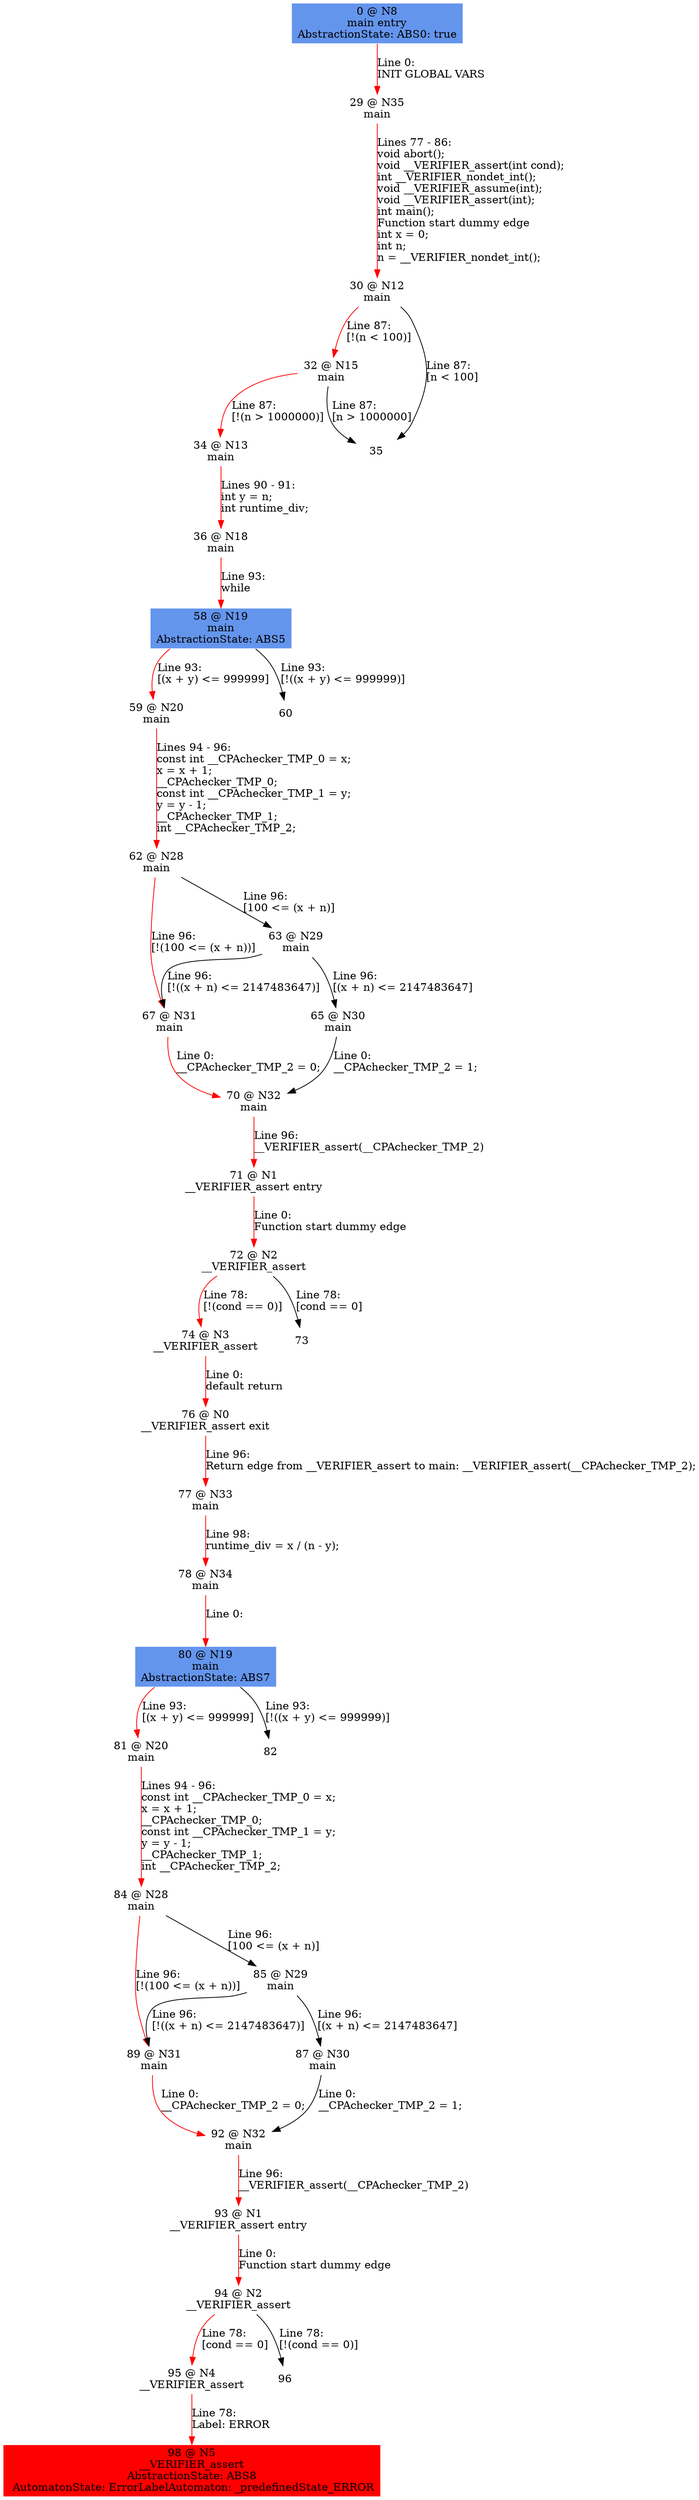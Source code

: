digraph ARG {
node [style="filled" shape="box" color="white"]
0 [fillcolor="cornflowerblue" label="0 @ N8\nmain entry\nAbstractionState: ABS0: true\n" id="0"]
29 [label="29 @ N35\nmain\n" id="29"]
30 [label="30 @ N12\nmain\n" id="30"]
32 [label="32 @ N15\nmain\n" id="32"]
34 [label="34 @ N13\nmain\n" id="34"]
36 [label="36 @ N18\nmain\n" id="36"]
58 [fillcolor="cornflowerblue" label="58 @ N19\nmain\nAbstractionState: ABS5\n" id="58"]
59 [label="59 @ N20\nmain\n" id="59"]
62 [label="62 @ N28\nmain\n" id="62"]
67 [label="67 @ N31\nmain\n" id="67"]
70 [label="70 @ N32\nmain\n" id="70"]
71 [label="71 @ N1\n__VERIFIER_assert entry\n" id="71"]
72 [label="72 @ N2\n__VERIFIER_assert\n" id="72"]
74 [label="74 @ N3\n__VERIFIER_assert\n" id="74"]
76 [label="76 @ N0\n__VERIFIER_assert exit\n" id="76"]
77 [label="77 @ N33\nmain\n" id="77"]
78 [label="78 @ N34\nmain\n" id="78"]
80 [fillcolor="cornflowerblue" label="80 @ N19\nmain\nAbstractionState: ABS7\n" id="80"]
81 [label="81 @ N20\nmain\n" id="81"]
84 [label="84 @ N28\nmain\n" id="84"]
89 [label="89 @ N31\nmain\n" id="89"]
92 [label="92 @ N32\nmain\n" id="92"]
93 [label="93 @ N1\n__VERIFIER_assert entry\n" id="93"]
94 [label="94 @ N2\n__VERIFIER_assert\n" id="94"]
95 [label="95 @ N4\n__VERIFIER_assert\n" id="95"]
98 [fillcolor="red" label="98 @ N5\n__VERIFIER_assert\nAbstractionState: ABS8\n AutomatonState: ErrorLabelAutomaton: _predefinedState_ERROR\n" id="98"]
85 [label="85 @ N29\nmain\n" id="85"]
87 [label="87 @ N30\nmain\n" id="87"]
63 [label="63 @ N29\nmain\n" id="63"]
65 [label="65 @ N30\nmain\n" id="65"]
0 -> 29 [color="red" label="Line 0: \lINIT GLOBAL VARS\l" id="0 -> 29"]
29 -> 30 [color="red" label="Lines 77 - 86: \lvoid abort();\lvoid __VERIFIER_assert(int cond);\lint __VERIFIER_nondet_int();\lvoid __VERIFIER_assume(int);\lvoid __VERIFIER_assert(int);\lint main();\lFunction start dummy edge\lint x = 0;\lint n;\ln = __VERIFIER_nondet_int();\l" id="29 -> 30"]
30 -> 32 [color="red" label="Line 87: \l[!(n < 100)]\l" id="30 -> 32"]
30 -> 35 [label="Line 87: \l[n < 100]\l" id="30 -> 35"]
32 -> 34 [color="red" label="Line 87: \l[!(n > 1000000)]\l" id="32 -> 34"]
32 -> 35 [label="Line 87: \l[n > 1000000]\l" id="32 -> 35"]
34 -> 36 [color="red" label="Lines 90 - 91: \lint y = n;\lint runtime_div;\l" id="34 -> 36"]
36 -> 58 [color="red" label="Line 93: \lwhile\l" id="36 -> 58"]
58 -> 59 [color="red" label="Line 93: \l[(x + y) <= 999999]\l" id="58 -> 59"]
58 -> 60 [label="Line 93: \l[!((x + y) <= 999999)]\l" id="58 -> 60"]
59 -> 62 [color="red" label="Lines 94 - 96: \lconst int __CPAchecker_TMP_0 = x;\lx = x + 1;\l__CPAchecker_TMP_0;\lconst int __CPAchecker_TMP_1 = y;\ly = y - 1;\l__CPAchecker_TMP_1;\lint __CPAchecker_TMP_2;\l" id="59 -> 62"]
62 -> 63 [label="Line 96: \l[100 <= (x + n)]\l" id="62 -> 63"]
62 -> 67 [color="red" label="Line 96: \l[!(100 <= (x + n))]\l" id="62 -> 67"]
67 -> 70 [color="red" label="Line 0: \l__CPAchecker_TMP_2 = 0;\l" id="67 -> 70"]
70 -> 71 [color="red" label="Line 96: \l__VERIFIER_assert(__CPAchecker_TMP_2)\l" id="70 -> 71"]
71 -> 72 [color="red" label="Line 0: \lFunction start dummy edge\l" id="71 -> 72"]
72 -> 73 [label="Line 78: \l[cond == 0]\l" id="72 -> 73"]
72 -> 74 [color="red" label="Line 78: \l[!(cond == 0)]\l" id="72 -> 74"]
74 -> 76 [color="red" label="Line 0: \ldefault return\l" id="74 -> 76"]
76 -> 77 [color="red" label="Line 96: \lReturn edge from __VERIFIER_assert to main: __VERIFIER_assert(__CPAchecker_TMP_2);\l" id="76 -> 77"]
77 -> 78 [color="red" label="Line 98: \lruntime_div = x / (n - y);\l" id="77 -> 78"]
78 -> 80 [color="red" label="Line 0: \l\l" id="78 -> 80"]
80 -> 81 [color="red" label="Line 93: \l[(x + y) <= 999999]\l" id="80 -> 81"]
80 -> 82 [label="Line 93: \l[!((x + y) <= 999999)]\l" id="80 -> 82"]
81 -> 84 [color="red" label="Lines 94 - 96: \lconst int __CPAchecker_TMP_0 = x;\lx = x + 1;\l__CPAchecker_TMP_0;\lconst int __CPAchecker_TMP_1 = y;\ly = y - 1;\l__CPAchecker_TMP_1;\lint __CPAchecker_TMP_2;\l" id="81 -> 84"]
84 -> 85 [label="Line 96: \l[100 <= (x + n)]\l" id="84 -> 85"]
84 -> 89 [color="red" label="Line 96: \l[!(100 <= (x + n))]\l" id="84 -> 89"]
89 -> 92 [color="red" label="Line 0: \l__CPAchecker_TMP_2 = 0;\l" id="89 -> 92"]
92 -> 93 [color="red" label="Line 96: \l__VERIFIER_assert(__CPAchecker_TMP_2)\l" id="92 -> 93"]
93 -> 94 [color="red" label="Line 0: \lFunction start dummy edge\l" id="93 -> 94"]
94 -> 95 [color="red" label="Line 78: \l[cond == 0]\l" id="94 -> 95"]
94 -> 96 [label="Line 78: \l[!(cond == 0)]\l" id="94 -> 96"]
95 -> 98 [color="red" label="Line 78: \lLabel: ERROR\l" id="95 -> 98"]
85 -> 87 [label="Line 96: \l[(x + n) <= 2147483647]\l" id="85 -> 87"]
85 -> 89 [label="Line 96: \l[!((x + n) <= 2147483647)]\l" id="85 -> 89"]
87 -> 92 [label="Line 0: \l__CPAchecker_TMP_2 = 1;\l" id="87 -> 92"]
63 -> 65 [label="Line 96: \l[(x + n) <= 2147483647]\l" id="63 -> 65"]
63 -> 67 [label="Line 96: \l[!((x + n) <= 2147483647)]\l" id="63 -> 67"]
65 -> 70 [label="Line 0: \l__CPAchecker_TMP_2 = 1;\l" id="65 -> 70"]
}
